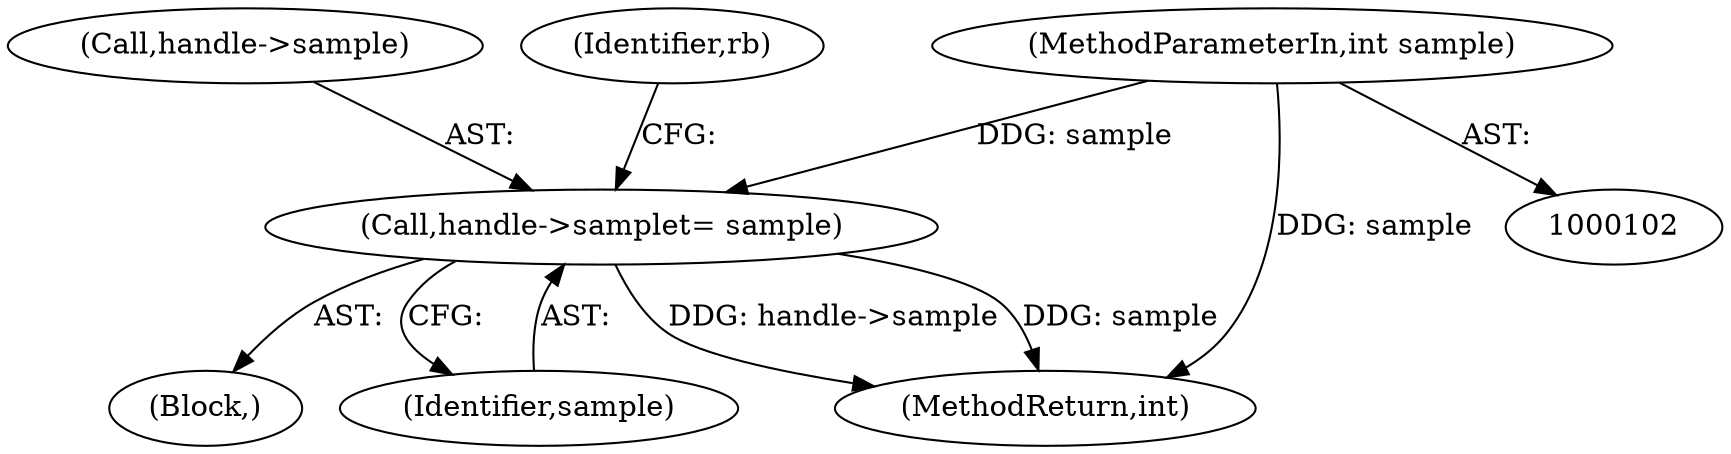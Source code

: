 digraph "0_linux_a8b0ca17b80e92faab46ee7179ba9e99ccb61233_68@pointer" {
"1000151" [label="(Call,handle->sample\t= sample)"];
"1000107" [label="(MethodParameterIn,int sample)"];
"1000152" [label="(Call,handle->sample)"];
"1000159" [label="(Identifier,rb)"];
"1000108" [label="(Block,)"];
"1000107" [label="(MethodParameterIn,int sample)"];
"1000151" [label="(Call,handle->sample\t= sample)"];
"1000155" [label="(Identifier,sample)"];
"1000376" [label="(MethodReturn,int)"];
"1000151" -> "1000108"  [label="AST: "];
"1000151" -> "1000155"  [label="CFG: "];
"1000152" -> "1000151"  [label="AST: "];
"1000155" -> "1000151"  [label="AST: "];
"1000159" -> "1000151"  [label="CFG: "];
"1000151" -> "1000376"  [label="DDG: handle->sample"];
"1000151" -> "1000376"  [label="DDG: sample"];
"1000107" -> "1000151"  [label="DDG: sample"];
"1000107" -> "1000102"  [label="AST: "];
"1000107" -> "1000376"  [label="DDG: sample"];
}
